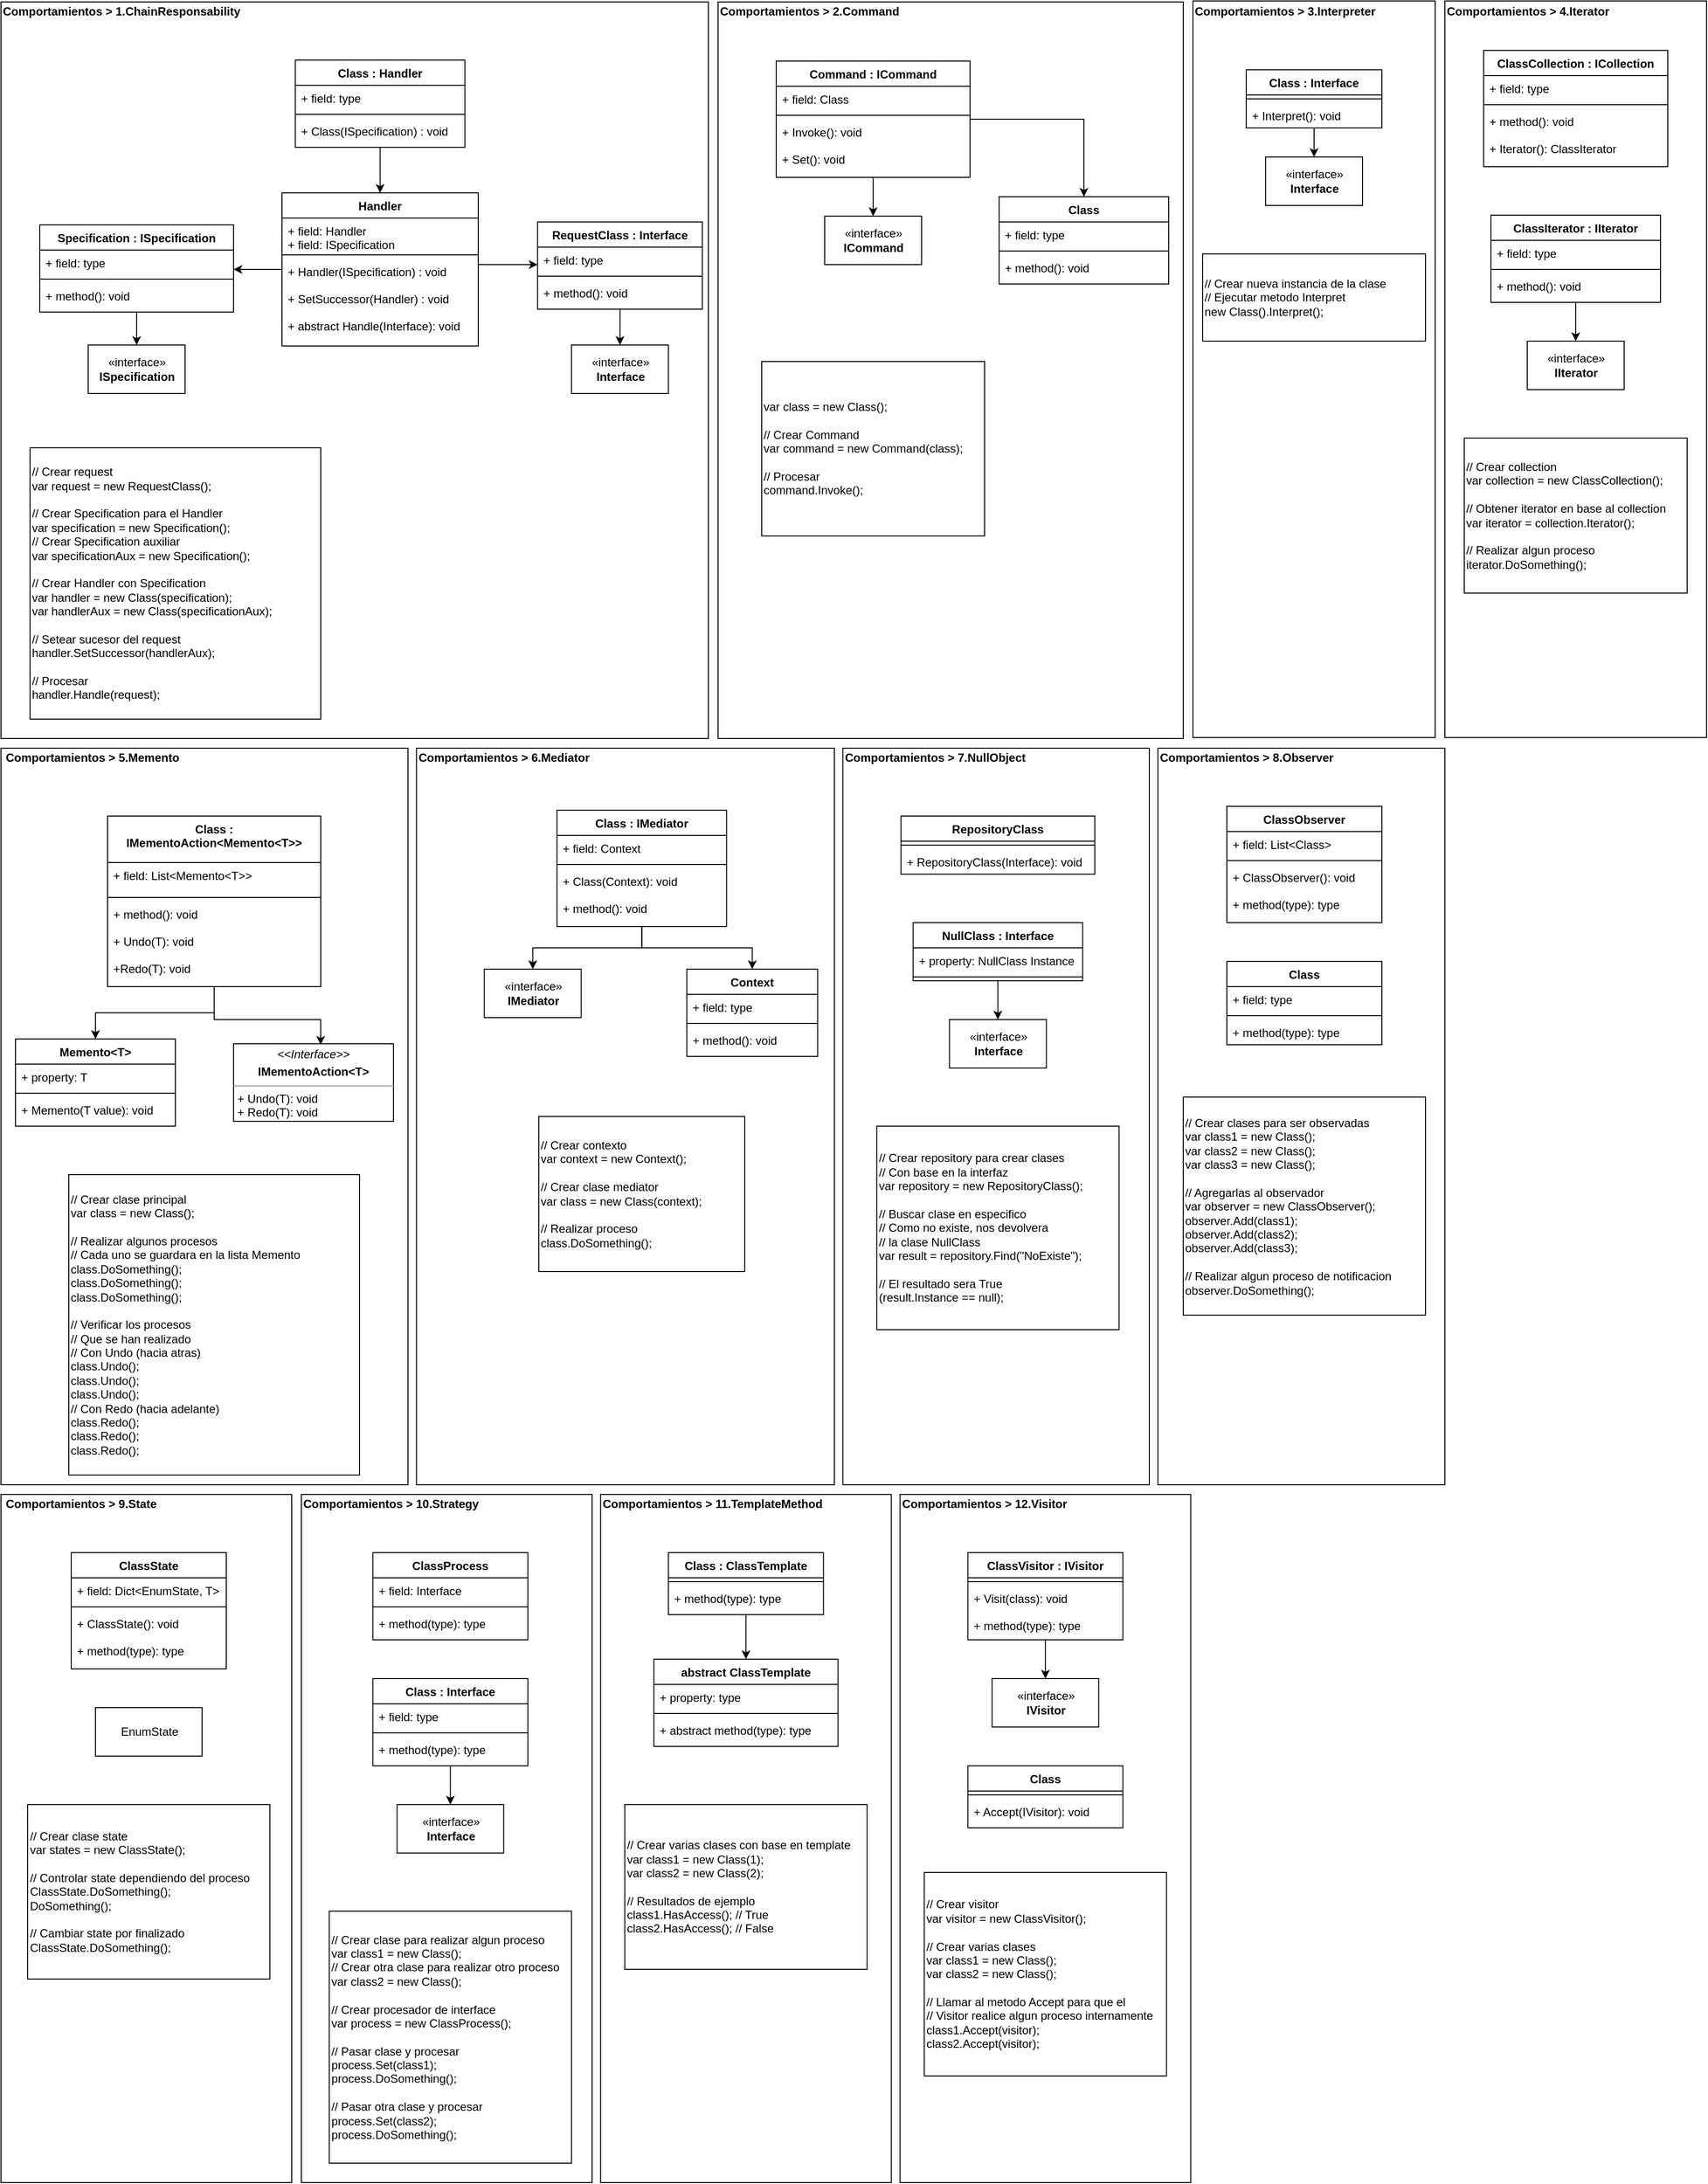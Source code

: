 <mxfile version="13.0.1" type="device"><diagram id="P6WkG8yniqnA5LiIrX34" name="Page-1"><mxGraphModel dx="1185" dy="685" grid="1" gridSize="10" guides="1" tooltips="1" connect="1" arrows="1" fold="1" page="1" pageScale="1" pageWidth="1169" pageHeight="827" math="0" shadow="0"><root><mxCell id="0"/><mxCell id="1" parent="0"/><mxCell id="hUSDr60m-qe3TAODV20T-115" value="" style="rounded=0;whiteSpace=wrap;html=1;" vertex="1" parent="1"><mxGeometry x="1193.88" y="780" width="296.12" height="760" as="geometry"/></mxCell><mxCell id="hUSDr60m-qe3TAODV20T-1" value="" style="rounded=0;whiteSpace=wrap;html=1;" vertex="1" parent="1"><mxGeometry y="10" width="730" height="760" as="geometry"/></mxCell><mxCell id="hUSDr60m-qe3TAODV20T-2" value="&lt;span&gt;// Crear request&lt;br&gt;var request = new RequestClass();&lt;br&gt;&lt;br&gt;// Crear Specification para el Handler&lt;br&gt;var specification = new Specification();&lt;br&gt;// Crear Specification auxiliar&lt;br&gt;var specificationAux =&amp;nbsp;&lt;/span&gt;new Specification();&lt;br&gt;&lt;span&gt;&lt;br&gt;// Crear Handler con Specification&lt;br&gt;var handler = new Class(specification);&lt;br&gt;var handlerAux = new&amp;nbsp;&lt;/span&gt;Class&lt;span&gt;(&lt;/span&gt;specificationAux&lt;span&gt;);&lt;br&gt;&lt;br&gt;// Setear sucesor del request&lt;br&gt;handler.SetSuccessor(&lt;/span&gt;handlerAux&lt;span&gt;);&lt;br&gt;&lt;br&gt;// Procesar&lt;br&gt;handler.Handle(request);&lt;br&gt;&lt;/span&gt;" style="rounded=0;whiteSpace=wrap;html=1;align=left;labelBackgroundColor=#ffffff;" vertex="1" parent="1"><mxGeometry x="30" y="470" width="300" height="280" as="geometry"/></mxCell><mxCell id="hUSDr60m-qe3TAODV20T-3" value="&lt;b&gt;Comportamientos &amp;gt; 1.ChainResponsability&lt;br&gt;&lt;/b&gt;" style="text;html=1;align=left;verticalAlign=middle;resizable=0;points=[];autosize=1;" vertex="1" parent="1"><mxGeometry y="10" width="260" height="20" as="geometry"/></mxCell><mxCell id="hUSDr60m-qe3TAODV20T-4" style="edgeStyle=orthogonalEdgeStyle;rounded=0;orthogonalLoop=1;jettySize=auto;html=1;entryX=0.5;entryY=0;entryDx=0;entryDy=0;" edge="1" parent="1" source="hUSDr60m-qe3TAODV20T-23" target="hUSDr60m-qe3TAODV20T-5"><mxGeometry relative="1" as="geometry"/></mxCell><mxCell id="hUSDr60m-qe3TAODV20T-5" value="«interface»&lt;br&gt;&lt;b&gt;Interface&lt;/b&gt;" style="html=1;" vertex="1" parent="1"><mxGeometry x="588.75" y="364" width="100" height="50" as="geometry"/></mxCell><mxCell id="hUSDr60m-qe3TAODV20T-6" value="«interface»&lt;br&gt;&lt;b&gt;ISpecification&lt;/b&gt;" style="html=1;" vertex="1" parent="1"><mxGeometry x="90" y="364" width="100" height="50" as="geometry"/></mxCell><mxCell id="hUSDr60m-qe3TAODV20T-7" style="edgeStyle=orthogonalEdgeStyle;rounded=0;orthogonalLoop=1;jettySize=auto;html=1;entryX=0.5;entryY=0;entryDx=0;entryDy=0;" edge="1" parent="1" source="hUSDr60m-qe3TAODV20T-15" target="hUSDr60m-qe3TAODV20T-19"><mxGeometry relative="1" as="geometry"/></mxCell><mxCell id="hUSDr60m-qe3TAODV20T-8" style="edgeStyle=orthogonalEdgeStyle;rounded=0;orthogonalLoop=1;jettySize=auto;html=1;entryX=0;entryY=0.5;entryDx=0;entryDy=0;" edge="1" parent="1"><mxGeometry relative="1" as="geometry"><mxPoint x="492.5" y="281" as="sourcePoint"/><mxPoint x="553.75" y="281" as="targetPoint"/></mxGeometry></mxCell><mxCell id="hUSDr60m-qe3TAODV20T-9" style="edgeStyle=orthogonalEdgeStyle;rounded=0;orthogonalLoop=1;jettySize=auto;html=1;entryX=0.5;entryY=0;entryDx=0;entryDy=0;" edge="1" parent="1" source="hUSDr60m-qe3TAODV20T-11" target="hUSDr60m-qe3TAODV20T-6"><mxGeometry relative="1" as="geometry"/></mxCell><mxCell id="hUSDr60m-qe3TAODV20T-10" style="edgeStyle=orthogonalEdgeStyle;rounded=0;orthogonalLoop=1;jettySize=auto;html=1;entryX=1;entryY=0.769;entryDx=0;entryDy=0;entryPerimeter=0;" edge="1" parent="1" source="hUSDr60m-qe3TAODV20T-19" target="hUSDr60m-qe3TAODV20T-12"><mxGeometry relative="1" as="geometry"/></mxCell><mxCell id="hUSDr60m-qe3TAODV20T-11" value="Specification : ISpecification" style="swimlane;fontStyle=1;align=center;verticalAlign=top;childLayout=stackLayout;horizontal=1;startSize=26;horizontalStack=0;resizeParent=1;resizeParentMax=0;resizeLast=0;collapsible=1;marginBottom=0;" vertex="1" parent="1"><mxGeometry x="40" y="240" width="200" height="90" as="geometry"/></mxCell><mxCell id="hUSDr60m-qe3TAODV20T-12" value="+ field: type" style="text;strokeColor=none;fillColor=none;align=left;verticalAlign=top;spacingLeft=4;spacingRight=4;overflow=hidden;rotatable=0;points=[[0,0.5],[1,0.5]];portConstraint=eastwest;" vertex="1" parent="hUSDr60m-qe3TAODV20T-11"><mxGeometry y="26" width="200" height="26" as="geometry"/></mxCell><mxCell id="hUSDr60m-qe3TAODV20T-13" value="" style="line;strokeWidth=1;fillColor=none;align=left;verticalAlign=middle;spacingTop=-1;spacingLeft=3;spacingRight=3;rotatable=0;labelPosition=right;points=[];portConstraint=eastwest;" vertex="1" parent="hUSDr60m-qe3TAODV20T-11"><mxGeometry y="52" width="200" height="8" as="geometry"/></mxCell><mxCell id="hUSDr60m-qe3TAODV20T-14" value="+ method(): void" style="text;strokeColor=none;fillColor=none;align=left;verticalAlign=top;spacingLeft=4;spacingRight=4;overflow=hidden;rotatable=0;points=[[0,0.5],[1,0.5]];portConstraint=eastwest;" vertex="1" parent="hUSDr60m-qe3TAODV20T-11"><mxGeometry y="60" width="200" height="30" as="geometry"/></mxCell><mxCell id="hUSDr60m-qe3TAODV20T-15" value="Class : Handler" style="swimlane;fontStyle=1;align=center;verticalAlign=top;childLayout=stackLayout;horizontal=1;startSize=26;horizontalStack=0;resizeParent=1;resizeParentMax=0;resizeLast=0;collapsible=1;marginBottom=0;" vertex="1" parent="1"><mxGeometry x="303.75" y="70" width="175" height="90" as="geometry"/></mxCell><mxCell id="hUSDr60m-qe3TAODV20T-16" value="+ field: type" style="text;strokeColor=none;fillColor=none;align=left;verticalAlign=top;spacingLeft=4;spacingRight=4;overflow=hidden;rotatable=0;points=[[0,0.5],[1,0.5]];portConstraint=eastwest;" vertex="1" parent="hUSDr60m-qe3TAODV20T-15"><mxGeometry y="26" width="175" height="26" as="geometry"/></mxCell><mxCell id="hUSDr60m-qe3TAODV20T-17" value="" style="line;strokeWidth=1;fillColor=none;align=left;verticalAlign=middle;spacingTop=-1;spacingLeft=3;spacingRight=3;rotatable=0;labelPosition=right;points=[];portConstraint=eastwest;" vertex="1" parent="hUSDr60m-qe3TAODV20T-15"><mxGeometry y="52" width="175" height="8" as="geometry"/></mxCell><mxCell id="hUSDr60m-qe3TAODV20T-18" value="+ Class(ISpecification) : void&#10;&#10;+ method(): void" style="text;strokeColor=none;fillColor=none;align=left;verticalAlign=top;spacingLeft=4;spacingRight=4;overflow=hidden;rotatable=0;points=[[0,0.5],[1,0.5]];portConstraint=eastwest;" vertex="1" parent="hUSDr60m-qe3TAODV20T-15"><mxGeometry y="60" width="175" height="30" as="geometry"/></mxCell><mxCell id="hUSDr60m-qe3TAODV20T-19" value="Handler" style="swimlane;fontStyle=1;align=center;verticalAlign=top;childLayout=stackLayout;horizontal=1;startSize=26;horizontalStack=0;resizeParent=1;resizeParentMax=0;resizeLast=0;collapsible=1;marginBottom=0;" vertex="1" parent="1"><mxGeometry x="290" y="207" width="202.5" height="158" as="geometry"/></mxCell><mxCell id="hUSDr60m-qe3TAODV20T-20" value="+ field: Handler&#10;+ field: ISpecification" style="text;strokeColor=none;fillColor=none;align=left;verticalAlign=top;spacingLeft=4;spacingRight=4;overflow=hidden;rotatable=0;points=[[0,0.5],[1,0.5]];portConstraint=eastwest;" vertex="1" parent="hUSDr60m-qe3TAODV20T-19"><mxGeometry y="26" width="202.5" height="34" as="geometry"/></mxCell><mxCell id="hUSDr60m-qe3TAODV20T-21" value="" style="line;strokeWidth=1;fillColor=none;align=left;verticalAlign=middle;spacingTop=-1;spacingLeft=3;spacingRight=3;rotatable=0;labelPosition=right;points=[];portConstraint=eastwest;" vertex="1" parent="hUSDr60m-qe3TAODV20T-19"><mxGeometry y="60" width="202.5" height="8" as="geometry"/></mxCell><mxCell id="hUSDr60m-qe3TAODV20T-22" value="+ Handler(ISpecification) : void&#10;&#10;+ SetSuccessor(Handler) : void&#10;&#10;+ abstract Handle(Interface): void" style="text;strokeColor=none;fillColor=none;align=left;verticalAlign=top;spacingLeft=4;spacingRight=4;overflow=hidden;rotatable=0;points=[[0,0.5],[1,0.5]];portConstraint=eastwest;" vertex="1" parent="hUSDr60m-qe3TAODV20T-19"><mxGeometry y="68" width="202.5" height="90" as="geometry"/></mxCell><mxCell id="hUSDr60m-qe3TAODV20T-23" value="RequestClass : Interface" style="swimlane;fontStyle=1;align=center;verticalAlign=top;childLayout=stackLayout;horizontal=1;startSize=26;horizontalStack=0;resizeParent=1;resizeParentMax=0;resizeLast=0;collapsible=1;marginBottom=0;" vertex="1" parent="1"><mxGeometry x="553.75" y="237" width="170" height="90" as="geometry"/></mxCell><mxCell id="hUSDr60m-qe3TAODV20T-24" value="+ field: type" style="text;strokeColor=none;fillColor=none;align=left;verticalAlign=top;spacingLeft=4;spacingRight=4;overflow=hidden;rotatable=0;points=[[0,0.5],[1,0.5]];portConstraint=eastwest;" vertex="1" parent="hUSDr60m-qe3TAODV20T-23"><mxGeometry y="26" width="170" height="26" as="geometry"/></mxCell><mxCell id="hUSDr60m-qe3TAODV20T-25" value="" style="line;strokeWidth=1;fillColor=none;align=left;verticalAlign=middle;spacingTop=-1;spacingLeft=3;spacingRight=3;rotatable=0;labelPosition=right;points=[];portConstraint=eastwest;" vertex="1" parent="hUSDr60m-qe3TAODV20T-23"><mxGeometry y="52" width="170" height="8" as="geometry"/></mxCell><mxCell id="hUSDr60m-qe3TAODV20T-26" value="+ method(): void" style="text;strokeColor=none;fillColor=none;align=left;verticalAlign=top;spacingLeft=4;spacingRight=4;overflow=hidden;rotatable=0;points=[[0,0.5],[1,0.5]];portConstraint=eastwest;" vertex="1" parent="hUSDr60m-qe3TAODV20T-23"><mxGeometry y="60" width="170" height="30" as="geometry"/></mxCell><mxCell id="hUSDr60m-qe3TAODV20T-27" value="" style="rounded=0;whiteSpace=wrap;html=1;" vertex="1" parent="1"><mxGeometry x="740" y="10" width="480" height="760" as="geometry"/></mxCell><mxCell id="hUSDr60m-qe3TAODV20T-28" value="var class = new Class();&lt;br&gt;&lt;br&gt;// Crear Command&lt;br&gt;var command = new Command(class);&lt;br&gt;&lt;br&gt;// Procesar&lt;br&gt;command.Invoke();" style="rounded=0;whiteSpace=wrap;html=1;align=left;labelBackgroundColor=#ffffff;" vertex="1" parent="1"><mxGeometry x="785" y="381" width="230" height="180" as="geometry"/></mxCell><mxCell id="hUSDr60m-qe3TAODV20T-29" value="&lt;b&gt;Comportamientos &amp;gt; 2.Command&lt;br&gt;&lt;/b&gt;" style="text;html=1;align=left;verticalAlign=middle;resizable=0;points=[];autosize=1;" vertex="1" parent="1"><mxGeometry x="740" y="10" width="200" height="20" as="geometry"/></mxCell><mxCell id="hUSDr60m-qe3TAODV20T-30" value="«interface»&lt;br&gt;&lt;b&gt;ICommand&lt;/b&gt;" style="html=1;" vertex="1" parent="1"><mxGeometry x="850" y="231" width="100" height="50" as="geometry"/></mxCell><mxCell id="hUSDr60m-qe3TAODV20T-31" style="edgeStyle=orthogonalEdgeStyle;rounded=0;orthogonalLoop=1;jettySize=auto;html=1;entryX=0.5;entryY=0;entryDx=0;entryDy=0;" edge="1" parent="1" source="hUSDr60m-qe3TAODV20T-33" target="hUSDr60m-qe3TAODV20T-30"><mxGeometry relative="1" as="geometry"/></mxCell><mxCell id="hUSDr60m-qe3TAODV20T-32" style="edgeStyle=orthogonalEdgeStyle;rounded=0;orthogonalLoop=1;jettySize=auto;html=1;entryX=0.5;entryY=0;entryDx=0;entryDy=0;" edge="1" parent="1" source="hUSDr60m-qe3TAODV20T-33" target="hUSDr60m-qe3TAODV20T-37"><mxGeometry relative="1" as="geometry"/></mxCell><mxCell id="hUSDr60m-qe3TAODV20T-33" value="Command : ICommand" style="swimlane;fontStyle=1;align=center;verticalAlign=top;childLayout=stackLayout;horizontal=1;startSize=26;horizontalStack=0;resizeParent=1;resizeParentMax=0;resizeLast=0;collapsible=1;marginBottom=0;" vertex="1" parent="1"><mxGeometry x="800" y="71" width="200" height="120" as="geometry"/></mxCell><mxCell id="hUSDr60m-qe3TAODV20T-34" value="+ field: Class" style="text;strokeColor=none;fillColor=none;align=left;verticalAlign=top;spacingLeft=4;spacingRight=4;overflow=hidden;rotatable=0;points=[[0,0.5],[1,0.5]];portConstraint=eastwest;" vertex="1" parent="hUSDr60m-qe3TAODV20T-33"><mxGeometry y="26" width="200" height="26" as="geometry"/></mxCell><mxCell id="hUSDr60m-qe3TAODV20T-35" value="" style="line;strokeWidth=1;fillColor=none;align=left;verticalAlign=middle;spacingTop=-1;spacingLeft=3;spacingRight=3;rotatable=0;labelPosition=right;points=[];portConstraint=eastwest;" vertex="1" parent="hUSDr60m-qe3TAODV20T-33"><mxGeometry y="52" width="200" height="8" as="geometry"/></mxCell><mxCell id="hUSDr60m-qe3TAODV20T-36" value="+ Invoke(): void&#10;&#10;+ Set(): void" style="text;strokeColor=none;fillColor=none;align=left;verticalAlign=top;spacingLeft=4;spacingRight=4;overflow=hidden;rotatable=0;points=[[0,0.5],[1,0.5]];portConstraint=eastwest;" vertex="1" parent="hUSDr60m-qe3TAODV20T-33"><mxGeometry y="60" width="200" height="60" as="geometry"/></mxCell><mxCell id="hUSDr60m-qe3TAODV20T-37" value="Class" style="swimlane;fontStyle=1;align=center;verticalAlign=top;childLayout=stackLayout;horizontal=1;startSize=26;horizontalStack=0;resizeParent=1;resizeParentMax=0;resizeLast=0;collapsible=1;marginBottom=0;" vertex="1" parent="1"><mxGeometry x="1030" y="211" width="175" height="90" as="geometry"/></mxCell><mxCell id="hUSDr60m-qe3TAODV20T-38" value="+ field: type" style="text;strokeColor=none;fillColor=none;align=left;verticalAlign=top;spacingLeft=4;spacingRight=4;overflow=hidden;rotatable=0;points=[[0,0.5],[1,0.5]];portConstraint=eastwest;" vertex="1" parent="hUSDr60m-qe3TAODV20T-37"><mxGeometry y="26" width="175" height="26" as="geometry"/></mxCell><mxCell id="hUSDr60m-qe3TAODV20T-39" value="" style="line;strokeWidth=1;fillColor=none;align=left;verticalAlign=middle;spacingTop=-1;spacingLeft=3;spacingRight=3;rotatable=0;labelPosition=right;points=[];portConstraint=eastwest;" vertex="1" parent="hUSDr60m-qe3TAODV20T-37"><mxGeometry y="52" width="175" height="8" as="geometry"/></mxCell><mxCell id="hUSDr60m-qe3TAODV20T-40" value="+ method(): void" style="text;strokeColor=none;fillColor=none;align=left;verticalAlign=top;spacingLeft=4;spacingRight=4;overflow=hidden;rotatable=0;points=[[0,0.5],[1,0.5]];portConstraint=eastwest;" vertex="1" parent="hUSDr60m-qe3TAODV20T-37"><mxGeometry y="60" width="175" height="30" as="geometry"/></mxCell><mxCell id="hUSDr60m-qe3TAODV20T-41" value="" style="rounded=0;whiteSpace=wrap;html=1;" vertex="1" parent="1"><mxGeometry x="1230" y="9" width="250" height="760" as="geometry"/></mxCell><mxCell id="hUSDr60m-qe3TAODV20T-42" value="// Crear nueva instancia de la clase&lt;br&gt;// Ejecutar metodo Interpret&lt;br&gt;new Class().Interpret();" style="rounded=0;whiteSpace=wrap;html=1;align=left;labelBackgroundColor=#ffffff;" vertex="1" parent="1"><mxGeometry x="1240" y="270" width="230" height="90" as="geometry"/></mxCell><mxCell id="hUSDr60m-qe3TAODV20T-43" value="&lt;b&gt;Comportamientos &amp;gt; 3.Interpreter&lt;br&gt;&lt;/b&gt;" style="text;html=1;align=left;verticalAlign=middle;resizable=0;points=[];autosize=1;" vertex="1" parent="1"><mxGeometry x="1230" y="10" width="200" height="20" as="geometry"/></mxCell><mxCell id="hUSDr60m-qe3TAODV20T-44" value="«interface»&lt;br&gt;&lt;b&gt;Interface&lt;/b&gt;" style="html=1;" vertex="1" parent="1"><mxGeometry x="1305" y="170" width="100" height="50" as="geometry"/></mxCell><mxCell id="hUSDr60m-qe3TAODV20T-45" style="edgeStyle=orthogonalEdgeStyle;rounded=0;orthogonalLoop=1;jettySize=auto;html=1;entryX=0.5;entryY=0;entryDx=0;entryDy=0;" edge="1" parent="1" source="hUSDr60m-qe3TAODV20T-46" target="hUSDr60m-qe3TAODV20T-44"><mxGeometry relative="1" as="geometry"/></mxCell><mxCell id="hUSDr60m-qe3TAODV20T-46" value="Class : Interface" style="swimlane;fontStyle=1;align=center;verticalAlign=top;childLayout=stackLayout;horizontal=1;startSize=26;horizontalStack=0;resizeParent=1;resizeParentMax=0;resizeLast=0;collapsible=1;marginBottom=0;" vertex="1" parent="1"><mxGeometry x="1285" y="80" width="140" height="60" as="geometry"/></mxCell><mxCell id="hUSDr60m-qe3TAODV20T-47" value="" style="line;strokeWidth=1;fillColor=none;align=left;verticalAlign=middle;spacingTop=-1;spacingLeft=3;spacingRight=3;rotatable=0;labelPosition=right;points=[];portConstraint=eastwest;" vertex="1" parent="hUSDr60m-qe3TAODV20T-46"><mxGeometry y="26" width="140" height="8" as="geometry"/></mxCell><mxCell id="hUSDr60m-qe3TAODV20T-48" value="+ Interpret(): void" style="text;strokeColor=none;fillColor=none;align=left;verticalAlign=top;spacingLeft=4;spacingRight=4;overflow=hidden;rotatable=0;points=[[0,0.5],[1,0.5]];portConstraint=eastwest;" vertex="1" parent="hUSDr60m-qe3TAODV20T-46"><mxGeometry y="34" width="140" height="26" as="geometry"/></mxCell><mxCell id="hUSDr60m-qe3TAODV20T-49" value="" style="rounded=0;whiteSpace=wrap;html=1;" vertex="1" parent="1"><mxGeometry x="1490" y="9" width="270" height="760" as="geometry"/></mxCell><mxCell id="hUSDr60m-qe3TAODV20T-50" value="// Crear collection&lt;br&gt;var collection = new ClassCollection();&lt;br&gt;&lt;br&gt;// Obtener iterator en base al collection&lt;br&gt;var iterator = collection.Iterator();&lt;br&gt;&lt;br&gt;// Realizar algun proceso&lt;br&gt;iterator.DoSomething();" style="rounded=0;whiteSpace=wrap;html=1;align=left;labelBackgroundColor=#ffffff;" vertex="1" parent="1"><mxGeometry x="1510" y="460" width="230" height="160" as="geometry"/></mxCell><mxCell id="hUSDr60m-qe3TAODV20T-51" value="&lt;b&gt;Comportamientos &amp;gt; 4.Iterator&lt;br&gt;&lt;/b&gt;" style="text;html=1;align=left;verticalAlign=middle;resizable=0;points=[];autosize=1;" vertex="1" parent="1"><mxGeometry x="1490" y="10" width="180" height="20" as="geometry"/></mxCell><mxCell id="hUSDr60m-qe3TAODV20T-52" value="«interface»&lt;br&gt;&lt;b&gt;IIterator&lt;br&gt;&lt;/b&gt;" style="html=1;" vertex="1" parent="1"><mxGeometry x="1575" y="360" width="100" height="50" as="geometry"/></mxCell><mxCell id="hUSDr60m-qe3TAODV20T-53" style="edgeStyle=orthogonalEdgeStyle;rounded=0;orthogonalLoop=1;jettySize=auto;html=1;entryX=0.5;entryY=0;entryDx=0;entryDy=0;" edge="1" parent="1" source="hUSDr60m-qe3TAODV20T-58" target="hUSDr60m-qe3TAODV20T-52"><mxGeometry relative="1" as="geometry"/></mxCell><mxCell id="hUSDr60m-qe3TAODV20T-54" value="ClassCollection : ICollection" style="swimlane;fontStyle=1;align=center;verticalAlign=top;childLayout=stackLayout;horizontal=1;startSize=26;horizontalStack=0;resizeParent=1;resizeParentMax=0;resizeLast=0;collapsible=1;marginBottom=0;" vertex="1" parent="1"><mxGeometry x="1530" y="60" width="190" height="120" as="geometry"/></mxCell><mxCell id="hUSDr60m-qe3TAODV20T-55" value="+ field: type" style="text;strokeColor=none;fillColor=none;align=left;verticalAlign=top;spacingLeft=4;spacingRight=4;overflow=hidden;rotatable=0;points=[[0,0.5],[1,0.5]];portConstraint=eastwest;" vertex="1" parent="hUSDr60m-qe3TAODV20T-54"><mxGeometry y="26" width="190" height="26" as="geometry"/></mxCell><mxCell id="hUSDr60m-qe3TAODV20T-56" value="" style="line;strokeWidth=1;fillColor=none;align=left;verticalAlign=middle;spacingTop=-1;spacingLeft=3;spacingRight=3;rotatable=0;labelPosition=right;points=[];portConstraint=eastwest;" vertex="1" parent="hUSDr60m-qe3TAODV20T-54"><mxGeometry y="52" width="190" height="8" as="geometry"/></mxCell><mxCell id="hUSDr60m-qe3TAODV20T-57" value="+ method(): void&#10;&#10;+ Iterator(): ClassIterator" style="text;strokeColor=none;fillColor=none;align=left;verticalAlign=top;spacingLeft=4;spacingRight=4;overflow=hidden;rotatable=0;points=[[0,0.5],[1,0.5]];portConstraint=eastwest;" vertex="1" parent="hUSDr60m-qe3TAODV20T-54"><mxGeometry y="60" width="190" height="60" as="geometry"/></mxCell><mxCell id="hUSDr60m-qe3TAODV20T-58" value="ClassIterator : IIterator" style="swimlane;fontStyle=1;align=center;verticalAlign=top;childLayout=stackLayout;horizontal=1;startSize=26;horizontalStack=0;resizeParent=1;resizeParentMax=0;resizeLast=0;collapsible=1;marginBottom=0;" vertex="1" parent="1"><mxGeometry x="1537.5" y="230" width="175" height="90" as="geometry"/></mxCell><mxCell id="hUSDr60m-qe3TAODV20T-59" value="+ field: type" style="text;strokeColor=none;fillColor=none;align=left;verticalAlign=top;spacingLeft=4;spacingRight=4;overflow=hidden;rotatable=0;points=[[0,0.5],[1,0.5]];portConstraint=eastwest;" vertex="1" parent="hUSDr60m-qe3TAODV20T-58"><mxGeometry y="26" width="175" height="26" as="geometry"/></mxCell><mxCell id="hUSDr60m-qe3TAODV20T-60" value="" style="line;strokeWidth=1;fillColor=none;align=left;verticalAlign=middle;spacingTop=-1;spacingLeft=3;spacingRight=3;rotatable=0;labelPosition=right;points=[];portConstraint=eastwest;" vertex="1" parent="hUSDr60m-qe3TAODV20T-58"><mxGeometry y="52" width="175" height="8" as="geometry"/></mxCell><mxCell id="hUSDr60m-qe3TAODV20T-61" value="+ method(): void" style="text;strokeColor=none;fillColor=none;align=left;verticalAlign=top;spacingLeft=4;spacingRight=4;overflow=hidden;rotatable=0;points=[[0,0.5],[1,0.5]];portConstraint=eastwest;" vertex="1" parent="hUSDr60m-qe3TAODV20T-58"><mxGeometry y="60" width="175" height="30" as="geometry"/></mxCell><mxCell id="hUSDr60m-qe3TAODV20T-62" value="" style="rounded=0;whiteSpace=wrap;html=1;" vertex="1" parent="1"><mxGeometry y="780" width="420" height="760" as="geometry"/></mxCell><mxCell id="hUSDr60m-qe3TAODV20T-63" value="// Crear clase principal&lt;br&gt;var class = new Class();&lt;br&gt;&lt;br&gt;// Realizar algunos procesos&lt;br&gt;// Cada uno se guardara en la lista Memento&lt;br&gt;class.DoSomething();&lt;br&gt;class.DoSomething();&lt;br&gt;&lt;span&gt;class.DoSomething();&lt;br&gt;&lt;/span&gt;&lt;br&gt;// Verificar los procesos&lt;br&gt;// Que se han realizado&lt;br&gt;// Con Undo (hacia atras)&lt;br&gt;class.Undo();&lt;br&gt;class.Undo();&lt;br&gt;&lt;span&gt;class.Undo();&lt;br&gt;&lt;/span&gt;// Con Redo (hacia adelante)&lt;span&gt;&lt;br&gt;&lt;/span&gt;&lt;span&gt;class.Redo();&lt;br&gt;&lt;/span&gt;&lt;span&gt;class.Redo();&lt;br&gt;&lt;/span&gt;&lt;span&gt;class.Redo();&lt;/span&gt;" style="rounded=0;whiteSpace=wrap;html=1;align=left;labelBackgroundColor=#ffffff;" vertex="1" parent="1"><mxGeometry x="70" y="1220" width="300" height="310" as="geometry"/></mxCell><mxCell id="hUSDr60m-qe3TAODV20T-64" value="&lt;b&gt;Comportamientos &amp;gt; 5.Memento&lt;br&gt;&lt;/b&gt;" style="text;html=1;align=left;verticalAlign=middle;resizable=0;points=[];autosize=1;" vertex="1" parent="1"><mxGeometry x="2.5" y="780" width="190" height="20" as="geometry"/></mxCell><mxCell id="hUSDr60m-qe3TAODV20T-65" value="&lt;p style=&quot;margin: 0px ; margin-top: 4px ; text-align: center&quot;&gt;&lt;i&gt;&amp;lt;&amp;lt;Interface&amp;gt;&amp;gt;&lt;/i&gt;&lt;/p&gt;&lt;p style=&quot;margin: 0px ; margin-top: 4px ; text-align: center&quot;&gt;&lt;b&gt;IMementoAction&amp;lt;T&amp;gt;&lt;/b&gt;&lt;/p&gt;&lt;hr size=&quot;1&quot;&gt;&lt;p style=&quot;margin: 0px ; margin-left: 4px&quot;&gt;+ Undo(T): void&lt;br&gt;+ Redo(T): void&lt;/p&gt;" style="verticalAlign=top;align=left;overflow=fill;fontSize=12;fontFamily=Helvetica;html=1;" vertex="1" parent="1"><mxGeometry x="240" y="1085" width="165" height="80" as="geometry"/></mxCell><mxCell id="hUSDr60m-qe3TAODV20T-66" style="edgeStyle=orthogonalEdgeStyle;rounded=0;orthogonalLoop=1;jettySize=auto;html=1;entryX=0.545;entryY=0.013;entryDx=0;entryDy=0;entryPerimeter=0;" edge="1" parent="1" source="hUSDr60m-qe3TAODV20T-72" target="hUSDr60m-qe3TAODV20T-65"><mxGeometry relative="1" as="geometry"><Array as="points"><mxPoint x="220" y="1060"/><mxPoint x="330" y="1060"/></Array></mxGeometry></mxCell><mxCell id="hUSDr60m-qe3TAODV20T-67" style="edgeStyle=orthogonalEdgeStyle;rounded=0;orthogonalLoop=1;jettySize=auto;html=1;entryX=0.5;entryY=0;entryDx=0;entryDy=0;" edge="1" parent="1" source="hUSDr60m-qe3TAODV20T-72" target="hUSDr60m-qe3TAODV20T-68"><mxGeometry relative="1" as="geometry"/></mxCell><mxCell id="hUSDr60m-qe3TAODV20T-68" value="Memento&lt;T&gt;" style="swimlane;fontStyle=1;align=center;verticalAlign=top;childLayout=stackLayout;horizontal=1;startSize=26;horizontalStack=0;resizeParent=1;resizeParentMax=0;resizeLast=0;collapsible=1;marginBottom=0;" vertex="1" parent="1"><mxGeometry x="15" y="1080" width="165" height="90" as="geometry"/></mxCell><mxCell id="hUSDr60m-qe3TAODV20T-69" value="+ property: T" style="text;strokeColor=none;fillColor=none;align=left;verticalAlign=top;spacingLeft=4;spacingRight=4;overflow=hidden;rotatable=0;points=[[0,0.5],[1,0.5]];portConstraint=eastwest;" vertex="1" parent="hUSDr60m-qe3TAODV20T-68"><mxGeometry y="26" width="165" height="26" as="geometry"/></mxCell><mxCell id="hUSDr60m-qe3TAODV20T-70" value="" style="line;strokeWidth=1;fillColor=none;align=left;verticalAlign=middle;spacingTop=-1;spacingLeft=3;spacingRight=3;rotatable=0;labelPosition=right;points=[];portConstraint=eastwest;" vertex="1" parent="hUSDr60m-qe3TAODV20T-68"><mxGeometry y="52" width="165" height="8" as="geometry"/></mxCell><mxCell id="hUSDr60m-qe3TAODV20T-71" value="+ Memento(T value): void" style="text;strokeColor=none;fillColor=none;align=left;verticalAlign=top;spacingLeft=4;spacingRight=4;overflow=hidden;rotatable=0;points=[[0,0.5],[1,0.5]];portConstraint=eastwest;" vertex="1" parent="hUSDr60m-qe3TAODV20T-68"><mxGeometry y="60" width="165" height="30" as="geometry"/></mxCell><mxCell id="hUSDr60m-qe3TAODV20T-72" value="Class : &#10;IMementoAction&lt;Memento&lt;T&gt;&gt;" style="swimlane;fontStyle=1;align=center;verticalAlign=top;childLayout=stackLayout;horizontal=1;startSize=48;horizontalStack=0;resizeParent=1;resizeParentMax=0;resizeLast=0;collapsible=1;marginBottom=0;" vertex="1" parent="1"><mxGeometry x="110" y="850" width="220" height="176" as="geometry"><mxRectangle x="150" y="170" width="210" height="30" as="alternateBounds"/></mxGeometry></mxCell><mxCell id="hUSDr60m-qe3TAODV20T-73" value="+ field: List&lt;Memento&lt;T&gt;&gt;" style="text;strokeColor=none;fillColor=none;align=left;verticalAlign=top;spacingLeft=4;spacingRight=4;overflow=hidden;rotatable=0;points=[[0,0.5],[1,0.5]];portConstraint=eastwest;" vertex="1" parent="hUSDr60m-qe3TAODV20T-72"><mxGeometry y="48" width="220" height="32" as="geometry"/></mxCell><mxCell id="hUSDr60m-qe3TAODV20T-74" value="" style="line;strokeWidth=1;fillColor=none;align=left;verticalAlign=middle;spacingTop=-1;spacingLeft=3;spacingRight=3;rotatable=0;labelPosition=right;points=[];portConstraint=eastwest;" vertex="1" parent="hUSDr60m-qe3TAODV20T-72"><mxGeometry y="80" width="220" height="8" as="geometry"/></mxCell><mxCell id="hUSDr60m-qe3TAODV20T-75" value="+ method(): void&#10;&#10;+ Undo(T): void&#10;&#10;+Redo(T): void" style="text;strokeColor=none;fillColor=none;align=left;verticalAlign=top;spacingLeft=4;spacingRight=4;overflow=hidden;rotatable=0;points=[[0,0.5],[1,0.5]];portConstraint=eastwest;" vertex="1" parent="hUSDr60m-qe3TAODV20T-72"><mxGeometry y="88" width="220" height="88" as="geometry"/></mxCell><mxCell id="hUSDr60m-qe3TAODV20T-76" value="" style="rounded=0;whiteSpace=wrap;html=1;" vertex="1" parent="1"><mxGeometry x="428.75" y="780" width="431.25" height="760" as="geometry"/></mxCell><mxCell id="hUSDr60m-qe3TAODV20T-91" value="// Crear contexto&lt;br&gt;var context = new Context();&lt;br&gt;&lt;br&gt;// Crear clase mediator&lt;br&gt;var class = new Class(context);&lt;br&gt;&lt;br&gt;// Realizar proceso&lt;br&gt;class.DoSomething();" style="rounded=0;whiteSpace=wrap;html=1;align=left;labelBackgroundColor=#ffffff;" vertex="1" parent="1"><mxGeometry x="555" y="1160" width="212.5" height="160" as="geometry"/></mxCell><mxCell id="hUSDr60m-qe3TAODV20T-92" value="&lt;b&gt;Comportamientos &amp;gt; 6.Mediator&lt;br&gt;&lt;/b&gt;" style="text;html=1;align=left;verticalAlign=middle;resizable=0;points=[];autosize=1;" vertex="1" parent="1"><mxGeometry x="428.75" y="780" width="190" height="20" as="geometry"/></mxCell><mxCell id="hUSDr60m-qe3TAODV20T-93" value="«interface»&lt;br&gt;&lt;b&gt;IMediator&lt;br&gt;&lt;/b&gt;" style="html=1;" vertex="1" parent="1"><mxGeometry x="498.75" y="1008" width="100" height="50" as="geometry"/></mxCell><mxCell id="hUSDr60m-qe3TAODV20T-94" style="edgeStyle=orthogonalEdgeStyle;rounded=0;orthogonalLoop=1;jettySize=auto;html=1;entryX=0.5;entryY=0;entryDx=0;entryDy=0;" edge="1" parent="1" source="hUSDr60m-qe3TAODV20T-96" target="hUSDr60m-qe3TAODV20T-93"><mxGeometry relative="1" as="geometry"/></mxCell><mxCell id="hUSDr60m-qe3TAODV20T-95" style="edgeStyle=orthogonalEdgeStyle;rounded=0;orthogonalLoop=1;jettySize=auto;html=1;entryX=0.5;entryY=0;entryDx=0;entryDy=0;" edge="1" parent="1" source="hUSDr60m-qe3TAODV20T-96" target="hUSDr60m-qe3TAODV20T-100"><mxGeometry relative="1" as="geometry"/></mxCell><mxCell id="hUSDr60m-qe3TAODV20T-96" value="Class : IMediator" style="swimlane;fontStyle=1;align=center;verticalAlign=top;childLayout=stackLayout;horizontal=1;startSize=26;horizontalStack=0;resizeParent=1;resizeParentMax=0;resizeLast=0;collapsible=1;marginBottom=0;" vertex="1" parent="1"><mxGeometry x="573.75" y="844" width="175" height="120" as="geometry"/></mxCell><mxCell id="hUSDr60m-qe3TAODV20T-97" value="+ field: Context" style="text;strokeColor=none;fillColor=none;align=left;verticalAlign=top;spacingLeft=4;spacingRight=4;overflow=hidden;rotatable=0;points=[[0,0.5],[1,0.5]];portConstraint=eastwest;" vertex="1" parent="hUSDr60m-qe3TAODV20T-96"><mxGeometry y="26" width="175" height="26" as="geometry"/></mxCell><mxCell id="hUSDr60m-qe3TAODV20T-98" value="" style="line;strokeWidth=1;fillColor=none;align=left;verticalAlign=middle;spacingTop=-1;spacingLeft=3;spacingRight=3;rotatable=0;labelPosition=right;points=[];portConstraint=eastwest;" vertex="1" parent="hUSDr60m-qe3TAODV20T-96"><mxGeometry y="52" width="175" height="8" as="geometry"/></mxCell><mxCell id="hUSDr60m-qe3TAODV20T-99" value="+ Class(Context): void&#10;&#10;+ method(): void" style="text;strokeColor=none;fillColor=none;align=left;verticalAlign=top;spacingLeft=4;spacingRight=4;overflow=hidden;rotatable=0;points=[[0,0.5],[1,0.5]];portConstraint=eastwest;" vertex="1" parent="hUSDr60m-qe3TAODV20T-96"><mxGeometry y="60" width="175" height="60" as="geometry"/></mxCell><mxCell id="hUSDr60m-qe3TAODV20T-100" value="Context" style="swimlane;fontStyle=1;align=center;verticalAlign=top;childLayout=stackLayout;horizontal=1;startSize=26;horizontalStack=0;resizeParent=1;resizeParentMax=0;resizeLast=0;collapsible=1;marginBottom=0;" vertex="1" parent="1"><mxGeometry x="707.75" y="1008" width="135" height="90" as="geometry"/></mxCell><mxCell id="hUSDr60m-qe3TAODV20T-101" value="+ field: type" style="text;strokeColor=none;fillColor=none;align=left;verticalAlign=top;spacingLeft=4;spacingRight=4;overflow=hidden;rotatable=0;points=[[0,0.5],[1,0.5]];portConstraint=eastwest;" vertex="1" parent="hUSDr60m-qe3TAODV20T-100"><mxGeometry y="26" width="135" height="26" as="geometry"/></mxCell><mxCell id="hUSDr60m-qe3TAODV20T-102" value="" style="line;strokeWidth=1;fillColor=none;align=left;verticalAlign=middle;spacingTop=-1;spacingLeft=3;spacingRight=3;rotatable=0;labelPosition=right;points=[];portConstraint=eastwest;" vertex="1" parent="hUSDr60m-qe3TAODV20T-100"><mxGeometry y="52" width="135" height="8" as="geometry"/></mxCell><mxCell id="hUSDr60m-qe3TAODV20T-103" value="+ method(): void" style="text;strokeColor=none;fillColor=none;align=left;verticalAlign=top;spacingLeft=4;spacingRight=4;overflow=hidden;rotatable=0;points=[[0,0.5],[1,0.5]];portConstraint=eastwest;" vertex="1" parent="hUSDr60m-qe3TAODV20T-100"><mxGeometry y="60" width="135" height="30" as="geometry"/></mxCell><mxCell id="hUSDr60m-qe3TAODV20T-104" value="" style="rounded=0;whiteSpace=wrap;html=1;" vertex="1" parent="1"><mxGeometry x="868.75" y="780" width="316.25" height="760" as="geometry"/></mxCell><mxCell id="hUSDr60m-qe3TAODV20T-105" value="// Crear repository para crear clases&lt;br&gt;// Con base en la interfaz&lt;br&gt;var repository = new RepositoryClass();&lt;br&gt;&lt;br&gt;// Buscar clase en especifico&lt;br&gt;// Como no existe, nos devolvera&lt;br&gt;// la clase&amp;nbsp;NullClass&lt;br&gt;var result = repository.Find(&quot;NoExiste&quot;);&lt;br&gt;&lt;br&gt;// El resultado sera True&lt;br&gt;(result.Instance == null);" style="rounded=0;whiteSpace=wrap;html=1;align=left;labelBackgroundColor=#ffffff;" vertex="1" parent="1"><mxGeometry x="903.75" y="1170" width="250" height="210" as="geometry"/></mxCell><mxCell id="hUSDr60m-qe3TAODV20T-106" value="&lt;b&gt;Comportamientos &amp;gt; 7.NullObject&lt;br&gt;&lt;/b&gt;" style="text;html=1;align=left;verticalAlign=middle;resizable=0;points=[];autosize=1;" vertex="1" parent="1"><mxGeometry x="868.75" y="780" width="200" height="20" as="geometry"/></mxCell><mxCell id="hUSDr60m-qe3TAODV20T-107" style="edgeStyle=orthogonalEdgeStyle;rounded=0;orthogonalLoop=1;jettySize=auto;html=1;entryX=0.5;entryY=0;entryDx=0;entryDy=0;" edge="1" parent="1" source="hUSDr60m-qe3TAODV20T-112" target="hUSDr60m-qe3TAODV20T-108"><mxGeometry relative="1" as="geometry"/></mxCell><mxCell id="hUSDr60m-qe3TAODV20T-108" value="«interface»&lt;br&gt;&lt;b&gt;Interface&lt;br&gt;&lt;/b&gt;" style="html=1;" vertex="1" parent="1"><mxGeometry x="978.75" y="1060" width="100" height="50" as="geometry"/></mxCell><mxCell id="hUSDr60m-qe3TAODV20T-109" value="RepositoryClass" style="swimlane;fontStyle=1;align=center;verticalAlign=top;childLayout=stackLayout;horizontal=1;startSize=26;horizontalStack=0;resizeParent=1;resizeParentMax=0;resizeLast=0;collapsible=1;marginBottom=0;" vertex="1" parent="1"><mxGeometry x="928.75" y="850" width="200" height="60" as="geometry"/></mxCell><mxCell id="hUSDr60m-qe3TAODV20T-110" value="" style="line;strokeWidth=1;fillColor=none;align=left;verticalAlign=middle;spacingTop=-1;spacingLeft=3;spacingRight=3;rotatable=0;labelPosition=right;points=[];portConstraint=eastwest;" vertex="1" parent="hUSDr60m-qe3TAODV20T-109"><mxGeometry y="26" width="200" height="8" as="geometry"/></mxCell><mxCell id="hUSDr60m-qe3TAODV20T-111" value="+ RepositoryClass(Interface): void" style="text;strokeColor=none;fillColor=none;align=left;verticalAlign=top;spacingLeft=4;spacingRight=4;overflow=hidden;rotatable=0;points=[[0,0.5],[1,0.5]];portConstraint=eastwest;" vertex="1" parent="hUSDr60m-qe3TAODV20T-109"><mxGeometry y="34" width="200" height="26" as="geometry"/></mxCell><mxCell id="hUSDr60m-qe3TAODV20T-112" value="NullClass : Interface" style="swimlane;fontStyle=1;align=center;verticalAlign=top;childLayout=stackLayout;horizontal=1;startSize=26;horizontalStack=0;resizeParent=1;resizeParentMax=0;resizeLast=0;collapsible=1;marginBottom=0;" vertex="1" parent="1"><mxGeometry x="941.25" y="960" width="175" height="60" as="geometry"/></mxCell><mxCell id="hUSDr60m-qe3TAODV20T-113" value="+ property: NullClass Instance" style="text;strokeColor=none;fillColor=none;align=left;verticalAlign=top;spacingLeft=4;spacingRight=4;overflow=hidden;rotatable=0;points=[[0,0.5],[1,0.5]];portConstraint=eastwest;" vertex="1" parent="hUSDr60m-qe3TAODV20T-112"><mxGeometry y="26" width="175" height="26" as="geometry"/></mxCell><mxCell id="hUSDr60m-qe3TAODV20T-114" value="" style="line;strokeWidth=1;fillColor=none;align=left;verticalAlign=middle;spacingTop=-1;spacingLeft=3;spacingRight=3;rotatable=0;labelPosition=right;points=[];portConstraint=eastwest;" vertex="1" parent="hUSDr60m-qe3TAODV20T-112"><mxGeometry y="52" width="175" height="8" as="geometry"/></mxCell><mxCell id="hUSDr60m-qe3TAODV20T-116" value="// Crear clases para ser observadas&lt;br&gt;var class1 = new Class();&lt;br&gt;var class2 = new Class();&lt;br&gt;&lt;span&gt;var class3 = new Class();&lt;br&gt;&lt;/span&gt;&lt;br&gt;// Agregarlas al observador&lt;br&gt;var observer = new ClassObserver();&lt;br&gt;observer.Add(class1);&lt;br&gt;observer.Add(class2);&lt;br&gt;&lt;span&gt;observer.Add(class3);&lt;br&gt;&lt;/span&gt;&lt;br&gt;// Realizar algun proceso de notificacion&lt;br&gt;observer.DoSomething();" style="rounded=0;whiteSpace=wrap;html=1;align=left;labelBackgroundColor=#ffffff;" vertex="1" parent="1"><mxGeometry x="1220" y="1140" width="250" height="225" as="geometry"/></mxCell><mxCell id="hUSDr60m-qe3TAODV20T-117" value="&lt;b&gt;Comportamientos &amp;gt; 8.Observer&lt;br&gt;&lt;/b&gt;" style="text;html=1;align=left;verticalAlign=middle;resizable=0;points=[];autosize=1;" vertex="1" parent="1"><mxGeometry x="1193.88" y="780" width="190" height="20" as="geometry"/></mxCell><mxCell id="hUSDr60m-qe3TAODV20T-118" value="ClassObserver" style="swimlane;fontStyle=1;align=center;verticalAlign=top;childLayout=stackLayout;horizontal=1;startSize=26;horizontalStack=0;resizeParent=1;resizeParentMax=0;resizeLast=0;collapsible=1;marginBottom=0;" vertex="1" parent="1"><mxGeometry x="1265" y="840" width="160" height="120" as="geometry"/></mxCell><mxCell id="hUSDr60m-qe3TAODV20T-119" value="+ field: List&lt;Class&gt;" style="text;strokeColor=none;fillColor=none;align=left;verticalAlign=top;spacingLeft=4;spacingRight=4;overflow=hidden;rotatable=0;points=[[0,0.5],[1,0.5]];portConstraint=eastwest;" vertex="1" parent="hUSDr60m-qe3TAODV20T-118"><mxGeometry y="26" width="160" height="26" as="geometry"/></mxCell><mxCell id="hUSDr60m-qe3TAODV20T-120" value="" style="line;strokeWidth=1;fillColor=none;align=left;verticalAlign=middle;spacingTop=-1;spacingLeft=3;spacingRight=3;rotatable=0;labelPosition=right;points=[];portConstraint=eastwest;" vertex="1" parent="hUSDr60m-qe3TAODV20T-118"><mxGeometry y="52" width="160" height="8" as="geometry"/></mxCell><mxCell id="hUSDr60m-qe3TAODV20T-121" value="+ ClassObserver(): void&#10;&#10;+ method(type): type" style="text;strokeColor=none;fillColor=none;align=left;verticalAlign=top;spacingLeft=4;spacingRight=4;overflow=hidden;rotatable=0;points=[[0,0.5],[1,0.5]];portConstraint=eastwest;" vertex="1" parent="hUSDr60m-qe3TAODV20T-118"><mxGeometry y="60" width="160" height="60" as="geometry"/></mxCell><mxCell id="hUSDr60m-qe3TAODV20T-122" value="Class" style="swimlane;fontStyle=1;align=center;verticalAlign=top;childLayout=stackLayout;horizontal=1;startSize=26;horizontalStack=0;resizeParent=1;resizeParentMax=0;resizeLast=0;collapsible=1;marginBottom=0;" vertex="1" parent="1"><mxGeometry x="1265" y="1000" width="160" height="86" as="geometry"/></mxCell><mxCell id="hUSDr60m-qe3TAODV20T-123" value="+ field: type" style="text;strokeColor=none;fillColor=none;align=left;verticalAlign=top;spacingLeft=4;spacingRight=4;overflow=hidden;rotatable=0;points=[[0,0.5],[1,0.5]];portConstraint=eastwest;" vertex="1" parent="hUSDr60m-qe3TAODV20T-122"><mxGeometry y="26" width="160" height="26" as="geometry"/></mxCell><mxCell id="hUSDr60m-qe3TAODV20T-124" value="" style="line;strokeWidth=1;fillColor=none;align=left;verticalAlign=middle;spacingTop=-1;spacingLeft=3;spacingRight=3;rotatable=0;labelPosition=right;points=[];portConstraint=eastwest;" vertex="1" parent="hUSDr60m-qe3TAODV20T-122"><mxGeometry y="52" width="160" height="8" as="geometry"/></mxCell><mxCell id="hUSDr60m-qe3TAODV20T-125" value="+ method(type): type" style="text;strokeColor=none;fillColor=none;align=left;verticalAlign=top;spacingLeft=4;spacingRight=4;overflow=hidden;rotatable=0;points=[[0,0.5],[1,0.5]];portConstraint=eastwest;" vertex="1" parent="hUSDr60m-qe3TAODV20T-122"><mxGeometry y="60" width="160" height="26" as="geometry"/></mxCell><mxCell id="hUSDr60m-qe3TAODV20T-126" value="" style="rounded=0;whiteSpace=wrap;html=1;" vertex="1" parent="1"><mxGeometry y="1550" width="300" height="710" as="geometry"/></mxCell><mxCell id="hUSDr60m-qe3TAODV20T-127" value="// Crear clase state&lt;br&gt;var states = new ClassState();&lt;br&gt;&lt;br&gt;// Controlar state dependiendo del proceso&lt;br&gt;ClassState.DoSomething();&lt;br&gt;DoSomething();&lt;br&gt;&lt;br&gt;// Cambiar state por finalizado&lt;br&gt;ClassState.DoSomething();" style="rounded=0;whiteSpace=wrap;html=1;align=left;labelBackgroundColor=#ffffff;" vertex="1" parent="1"><mxGeometry x="27.5" y="1870" width="250" height="180" as="geometry"/></mxCell><mxCell id="hUSDr60m-qe3TAODV20T-128" value="&lt;b&gt;Comportamientos &amp;gt; 9.State&lt;br&gt;&lt;/b&gt;" style="text;html=1;align=left;verticalAlign=middle;resizable=0;points=[];autosize=1;" vertex="1" parent="1"><mxGeometry x="2.5" y="1550" width="170" height="20" as="geometry"/></mxCell><mxCell id="hUSDr60m-qe3TAODV20T-133" value="EnumState" style="html=1;" vertex="1" parent="1"><mxGeometry x="97.5" y="1770" width="110" height="50" as="geometry"/></mxCell><mxCell id="hUSDr60m-qe3TAODV20T-129" value="ClassState" style="swimlane;fontStyle=1;align=center;verticalAlign=top;childLayout=stackLayout;horizontal=1;startSize=26;horizontalStack=0;resizeParent=1;resizeParentMax=0;resizeLast=0;collapsible=1;marginBottom=0;" vertex="1" parent="1"><mxGeometry x="72.5" y="1610" width="160" height="120" as="geometry"/></mxCell><mxCell id="hUSDr60m-qe3TAODV20T-130" value="+ field: Dict&lt;EnumState, T&gt;" style="text;strokeColor=none;fillColor=none;align=left;verticalAlign=top;spacingLeft=4;spacingRight=4;overflow=hidden;rotatable=0;points=[[0,0.5],[1,0.5]];portConstraint=eastwest;" vertex="1" parent="hUSDr60m-qe3TAODV20T-129"><mxGeometry y="26" width="160" height="26" as="geometry"/></mxCell><mxCell id="hUSDr60m-qe3TAODV20T-131" value="" style="line;strokeWidth=1;fillColor=none;align=left;verticalAlign=middle;spacingTop=-1;spacingLeft=3;spacingRight=3;rotatable=0;labelPosition=right;points=[];portConstraint=eastwest;" vertex="1" parent="hUSDr60m-qe3TAODV20T-129"><mxGeometry y="52" width="160" height="8" as="geometry"/></mxCell><mxCell id="hUSDr60m-qe3TAODV20T-132" value="+ ClassState(): void&#10;&#10;+ method(type): type" style="text;strokeColor=none;fillColor=none;align=left;verticalAlign=top;spacingLeft=4;spacingRight=4;overflow=hidden;rotatable=0;points=[[0,0.5],[1,0.5]];portConstraint=eastwest;" vertex="1" parent="hUSDr60m-qe3TAODV20T-129"><mxGeometry y="60" width="160" height="60" as="geometry"/></mxCell><mxCell id="hUSDr60m-qe3TAODV20T-134" value="" style="rounded=0;whiteSpace=wrap;html=1;" vertex="1" parent="1"><mxGeometry x="310" y="1550" width="300" height="710" as="geometry"/></mxCell><mxCell id="hUSDr60m-qe3TAODV20T-135" value="// Crear clase para realizar algun proceso&lt;br&gt;var class1 = new Class();&lt;br&gt;// Crear otra clase para realizar otro proceso&lt;br&gt;var class2 = new Class();&lt;br&gt;&lt;br&gt;// Crear procesador de interface&lt;br&gt;var process = new ClassProcess();&lt;br&gt;&lt;br&gt;// Pasar clase y procesar&lt;br&gt;process.Set(class1);&lt;br&gt;process.DoSomething();&lt;br&gt;&lt;br&gt;// Pasar otra clase y procesar&lt;br&gt;process.Set(class2);&lt;br&gt;process.DoSomething();" style="rounded=0;whiteSpace=wrap;html=1;align=left;labelBackgroundColor=#ffffff;" vertex="1" parent="1"><mxGeometry x="338.75" y="1980" width="250" height="260" as="geometry"/></mxCell><mxCell id="hUSDr60m-qe3TAODV20T-136" value="&lt;b&gt;Comportamientos &amp;gt; 10.Strategy&lt;br&gt;&lt;/b&gt;" style="text;html=1;align=left;verticalAlign=middle;resizable=0;points=[];autosize=1;" vertex="1" parent="1"><mxGeometry x="310" y="1550" width="200" height="20" as="geometry"/></mxCell><mxCell id="hUSDr60m-qe3TAODV20T-141" style="edgeStyle=orthogonalEdgeStyle;rounded=0;orthogonalLoop=1;jettySize=auto;html=1;entryX=0.5;entryY=0;entryDx=0;entryDy=0;" edge="1" parent="1" source="hUSDr60m-qe3TAODV20T-143" target="hUSDr60m-qe3TAODV20T-142"><mxGeometry relative="1" as="geometry"/></mxCell><mxCell id="hUSDr60m-qe3TAODV20T-142" value="«interface»&lt;br&gt;&lt;b&gt;Interface&lt;/b&gt;" style="html=1;" vertex="1" parent="1"><mxGeometry x="408.75" y="1870" width="110" height="50" as="geometry"/></mxCell><mxCell id="hUSDr60m-qe3TAODV20T-137" value="ClassProcess" style="swimlane;fontStyle=1;align=center;verticalAlign=top;childLayout=stackLayout;horizontal=1;startSize=26;horizontalStack=0;resizeParent=1;resizeParentMax=0;resizeLast=0;collapsible=1;marginBottom=0;" vertex="1" parent="1"><mxGeometry x="383.75" y="1610" width="160" height="90" as="geometry"/></mxCell><mxCell id="hUSDr60m-qe3TAODV20T-138" value="+ field: Interface" style="text;strokeColor=none;fillColor=none;align=left;verticalAlign=top;spacingLeft=4;spacingRight=4;overflow=hidden;rotatable=0;points=[[0,0.5],[1,0.5]];portConstraint=eastwest;" vertex="1" parent="hUSDr60m-qe3TAODV20T-137"><mxGeometry y="26" width="160" height="26" as="geometry"/></mxCell><mxCell id="hUSDr60m-qe3TAODV20T-139" value="" style="line;strokeWidth=1;fillColor=none;align=left;verticalAlign=middle;spacingTop=-1;spacingLeft=3;spacingRight=3;rotatable=0;labelPosition=right;points=[];portConstraint=eastwest;" vertex="1" parent="hUSDr60m-qe3TAODV20T-137"><mxGeometry y="52" width="160" height="8" as="geometry"/></mxCell><mxCell id="hUSDr60m-qe3TAODV20T-140" value="+ method(type): type" style="text;strokeColor=none;fillColor=none;align=left;verticalAlign=top;spacingLeft=4;spacingRight=4;overflow=hidden;rotatable=0;points=[[0,0.5],[1,0.5]];portConstraint=eastwest;" vertex="1" parent="hUSDr60m-qe3TAODV20T-137"><mxGeometry y="60" width="160" height="30" as="geometry"/></mxCell><mxCell id="hUSDr60m-qe3TAODV20T-143" value="Class : Interface" style="swimlane;fontStyle=1;align=center;verticalAlign=top;childLayout=stackLayout;horizontal=1;startSize=26;horizontalStack=0;resizeParent=1;resizeParentMax=0;resizeLast=0;collapsible=1;marginBottom=0;" vertex="1" parent="1"><mxGeometry x="383.75" y="1740" width="160" height="90" as="geometry"/></mxCell><mxCell id="hUSDr60m-qe3TAODV20T-144" value="+ field: type" style="text;strokeColor=none;fillColor=none;align=left;verticalAlign=top;spacingLeft=4;spacingRight=4;overflow=hidden;rotatable=0;points=[[0,0.5],[1,0.5]];portConstraint=eastwest;" vertex="1" parent="hUSDr60m-qe3TAODV20T-143"><mxGeometry y="26" width="160" height="26" as="geometry"/></mxCell><mxCell id="hUSDr60m-qe3TAODV20T-145" value="" style="line;strokeWidth=1;fillColor=none;align=left;verticalAlign=middle;spacingTop=-1;spacingLeft=3;spacingRight=3;rotatable=0;labelPosition=right;points=[];portConstraint=eastwest;" vertex="1" parent="hUSDr60m-qe3TAODV20T-143"><mxGeometry y="52" width="160" height="8" as="geometry"/></mxCell><mxCell id="hUSDr60m-qe3TAODV20T-146" value="+ method(type): type" style="text;strokeColor=none;fillColor=none;align=left;verticalAlign=top;spacingLeft=4;spacingRight=4;overflow=hidden;rotatable=0;points=[[0,0.5],[1,0.5]];portConstraint=eastwest;" vertex="1" parent="hUSDr60m-qe3TAODV20T-143"><mxGeometry y="60" width="160" height="30" as="geometry"/></mxCell><mxCell id="hUSDr60m-qe3TAODV20T-147" value="" style="rounded=0;whiteSpace=wrap;html=1;" vertex="1" parent="1"><mxGeometry x="618.75" y="1550" width="300" height="710" as="geometry"/></mxCell><mxCell id="hUSDr60m-qe3TAODV20T-148" value="// Crear varias clases con base en template&lt;br&gt;var class1 = new Class(1);&lt;br&gt;var class2 = new Class(2);&lt;br&gt;&lt;br&gt;// Resultados de ejemplo&lt;br&gt;class1.HasAccess(); // True&lt;br&gt;class2.HasAccess(); // False" style="rounded=0;whiteSpace=wrap;html=1;align=left;labelBackgroundColor=#ffffff;" vertex="1" parent="1"><mxGeometry x="643.75" y="1870" width="250" height="170" as="geometry"/></mxCell><mxCell id="hUSDr60m-qe3TAODV20T-149" value="&lt;b&gt;Comportamientos &amp;gt; 11.TemplateMethod&lt;br&gt;&lt;/b&gt;" style="text;html=1;align=left;verticalAlign=middle;resizable=0;points=[];autosize=1;" vertex="1" parent="1"><mxGeometry x="618.75" y="1550" width="240" height="20" as="geometry"/></mxCell><mxCell id="hUSDr60m-qe3TAODV20T-150" style="edgeStyle=orthogonalEdgeStyle;rounded=0;orthogonalLoop=1;jettySize=auto;html=1;entryX=0.5;entryY=0;entryDx=0;entryDy=0;" edge="1" parent="1" source="hUSDr60m-qe3TAODV20T-151" target="hUSDr60m-qe3TAODV20T-154"><mxGeometry relative="1" as="geometry"/></mxCell><mxCell id="hUSDr60m-qe3TAODV20T-151" value="Class : ClassTemplate" style="swimlane;fontStyle=1;align=center;verticalAlign=top;childLayout=stackLayout;horizontal=1;startSize=26;horizontalStack=0;resizeParent=1;resizeParentMax=0;resizeLast=0;collapsible=1;marginBottom=0;" vertex="1" parent="1"><mxGeometry x="688.75" y="1610" width="160" height="64" as="geometry"/></mxCell><mxCell id="hUSDr60m-qe3TAODV20T-152" value="" style="line;strokeWidth=1;fillColor=none;align=left;verticalAlign=middle;spacingTop=-1;spacingLeft=3;spacingRight=3;rotatable=0;labelPosition=right;points=[];portConstraint=eastwest;" vertex="1" parent="hUSDr60m-qe3TAODV20T-151"><mxGeometry y="26" width="160" height="8" as="geometry"/></mxCell><mxCell id="hUSDr60m-qe3TAODV20T-153" value="+ method(type): type" style="text;strokeColor=none;fillColor=none;align=left;verticalAlign=top;spacingLeft=4;spacingRight=4;overflow=hidden;rotatable=0;points=[[0,0.5],[1,0.5]];portConstraint=eastwest;" vertex="1" parent="hUSDr60m-qe3TAODV20T-151"><mxGeometry y="34" width="160" height="30" as="geometry"/></mxCell><mxCell id="hUSDr60m-qe3TAODV20T-154" value="abstract ClassTemplate" style="swimlane;fontStyle=1;align=center;verticalAlign=top;childLayout=stackLayout;horizontal=1;startSize=26;horizontalStack=0;resizeParent=1;resizeParentMax=0;resizeLast=0;collapsible=1;marginBottom=0;" vertex="1" parent="1"><mxGeometry x="673.75" y="1720" width="190" height="90" as="geometry"/></mxCell><mxCell id="hUSDr60m-qe3TAODV20T-155" value="+ property: type" style="text;strokeColor=none;fillColor=none;align=left;verticalAlign=top;spacingLeft=4;spacingRight=4;overflow=hidden;rotatable=0;points=[[0,0.5],[1,0.5]];portConstraint=eastwest;" vertex="1" parent="hUSDr60m-qe3TAODV20T-154"><mxGeometry y="26" width="190" height="26" as="geometry"/></mxCell><mxCell id="hUSDr60m-qe3TAODV20T-156" value="" style="line;strokeWidth=1;fillColor=none;align=left;verticalAlign=middle;spacingTop=-1;spacingLeft=3;spacingRight=3;rotatable=0;labelPosition=right;points=[];portConstraint=eastwest;" vertex="1" parent="hUSDr60m-qe3TAODV20T-154"><mxGeometry y="52" width="190" height="8" as="geometry"/></mxCell><mxCell id="hUSDr60m-qe3TAODV20T-157" value="+ abstract method(type): type" style="text;strokeColor=none;fillColor=none;align=left;verticalAlign=top;spacingLeft=4;spacingRight=4;overflow=hidden;rotatable=0;points=[[0,0.5],[1,0.5]];portConstraint=eastwest;" vertex="1" parent="hUSDr60m-qe3TAODV20T-154"><mxGeometry y="60" width="190" height="30" as="geometry"/></mxCell><mxCell id="hUSDr60m-qe3TAODV20T-158" value="" style="rounded=0;whiteSpace=wrap;html=1;" vertex="1" parent="1"><mxGeometry x="927.75" y="1550" width="300" height="710" as="geometry"/></mxCell><mxCell id="hUSDr60m-qe3TAODV20T-159" value="// Crear visitor&lt;br&gt;var visitor = new ClassVisitor();&lt;br&gt;&lt;br&gt;// Crear varias clases&lt;br&gt;var class1 = new Class();&lt;br&gt;var class2 = new Class();&lt;br&gt;&lt;br&gt;// Llamar al metodo Accept para que el&lt;br&gt;// Visitor realice algun proceso internamente&lt;br&gt;class1.Accept(visitor);&lt;br&gt;class2.Accept(visitor);" style="rounded=0;whiteSpace=wrap;html=1;align=left;labelBackgroundColor=#ffffff;" vertex="1" parent="1"><mxGeometry x="952.75" y="1940" width="250" height="210" as="geometry"/></mxCell><mxCell id="hUSDr60m-qe3TAODV20T-160" value="&lt;b&gt;Comportamientos &amp;gt; 12.Visitor&lt;br&gt;&lt;/b&gt;" style="text;html=1;align=left;verticalAlign=middle;resizable=0;points=[];autosize=1;" vertex="1" parent="1"><mxGeometry x="927.75" y="1550" width="190" height="20" as="geometry"/></mxCell><mxCell id="hUSDr60m-qe3TAODV20T-161" value="«interface»&lt;br&gt;&lt;b&gt;IVisitor&lt;/b&gt;" style="html=1;" vertex="1" parent="1"><mxGeometry x="1022.75" y="1740" width="110" height="50" as="geometry"/></mxCell><mxCell id="hUSDr60m-qe3TAODV20T-162" style="edgeStyle=orthogonalEdgeStyle;rounded=0;orthogonalLoop=1;jettySize=auto;html=1;" edge="1" parent="1" source="hUSDr60m-qe3TAODV20T-163" target="hUSDr60m-qe3TAODV20T-161"><mxGeometry relative="1" as="geometry"/></mxCell><mxCell id="hUSDr60m-qe3TAODV20T-163" value="ClassVisitor : IVisitor" style="swimlane;fontStyle=1;align=center;verticalAlign=top;childLayout=stackLayout;horizontal=1;startSize=26;horizontalStack=0;resizeParent=1;resizeParentMax=0;resizeLast=0;collapsible=1;marginBottom=0;" vertex="1" parent="1"><mxGeometry x="997.75" y="1610" width="160" height="90" as="geometry"/></mxCell><mxCell id="hUSDr60m-qe3TAODV20T-164" value="" style="line;strokeWidth=1;fillColor=none;align=left;verticalAlign=middle;spacingTop=-1;spacingLeft=3;spacingRight=3;rotatable=0;labelPosition=right;points=[];portConstraint=eastwest;" vertex="1" parent="hUSDr60m-qe3TAODV20T-163"><mxGeometry y="26" width="160" height="8" as="geometry"/></mxCell><mxCell id="hUSDr60m-qe3TAODV20T-165" value="+ Visit(class): void&#10;&#10;+ method(type): type" style="text;strokeColor=none;fillColor=none;align=left;verticalAlign=top;spacingLeft=4;spacingRight=4;overflow=hidden;rotatable=0;points=[[0,0.5],[1,0.5]];portConstraint=eastwest;" vertex="1" parent="hUSDr60m-qe3TAODV20T-163"><mxGeometry y="34" width="160" height="56" as="geometry"/></mxCell><mxCell id="hUSDr60m-qe3TAODV20T-166" value="Class" style="swimlane;fontStyle=1;align=center;verticalAlign=top;childLayout=stackLayout;horizontal=1;startSize=26;horizontalStack=0;resizeParent=1;resizeParentMax=0;resizeLast=0;collapsible=1;marginBottom=0;" vertex="1" parent="1"><mxGeometry x="997.75" y="1830" width="160" height="64" as="geometry"/></mxCell><mxCell id="hUSDr60m-qe3TAODV20T-167" value="" style="line;strokeWidth=1;fillColor=none;align=left;verticalAlign=middle;spacingTop=-1;spacingLeft=3;spacingRight=3;rotatable=0;labelPosition=right;points=[];portConstraint=eastwest;" vertex="1" parent="hUSDr60m-qe3TAODV20T-166"><mxGeometry y="26" width="160" height="8" as="geometry"/></mxCell><mxCell id="hUSDr60m-qe3TAODV20T-168" value="+ Accept(IVisitor): void" style="text;strokeColor=none;fillColor=none;align=left;verticalAlign=top;spacingLeft=4;spacingRight=4;overflow=hidden;rotatable=0;points=[[0,0.5],[1,0.5]];portConstraint=eastwest;" vertex="1" parent="hUSDr60m-qe3TAODV20T-166"><mxGeometry y="34" width="160" height="30" as="geometry"/></mxCell></root></mxGraphModel></diagram></mxfile>